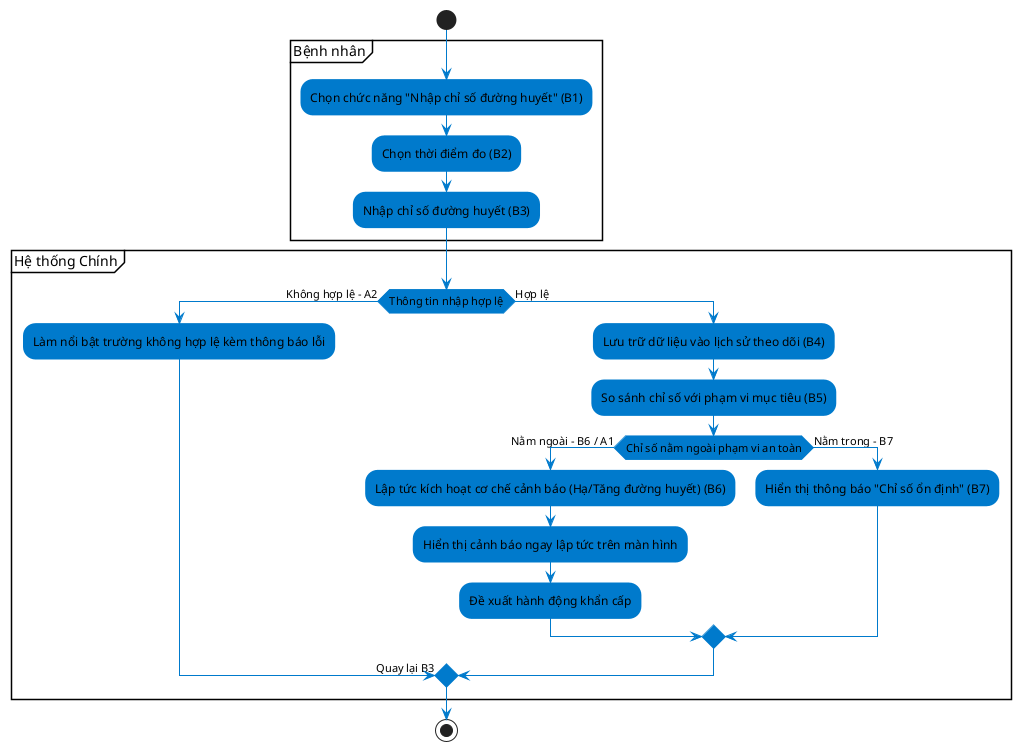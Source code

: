 @startuml
skinparam activity {
  FontName Arial
  BackgroundColor #007ACC
  BorderColor #007ACC
  ArrowColor #007ACC
}
skinparam swimlane {
  BorderColor #007ACC
  BackgroundColor #E6F3FF
}

start

partition Bệnh nhân {
  :Chọn chức năng "Nhập chỉ số đường huyết" (B1);
  :Chọn thời điểm đo (B2);
  :Nhập chỉ số đường huyết (B3);
}

partition Hệ thống Chính {
  if (Thông tin nhập hợp lệ) then (Không hợp lệ - A2)
    :Làm nổi bật trường không hợp lệ kèm thông báo lỗi;
    -> Quay lại B3;
  else (Hợp lệ)
    :Lưu trữ dữ liệu vào lịch sử theo dõi (B4);
    :So sánh chỉ số với phạm vi mục tiêu (B5);
    
    if (Chỉ số nằm ngoài phạm vi an toàn) then (Nằm ngoài - B6 / A1)
      :Lập tức kích hoạt cơ chế cảnh báo (Hạ/Tăng đường huyết) (B6);
      :Hiển thị cảnh báo ngay lập tức trên màn hình;
      :Đề xuất hành động khẩn cấp;
    else (Nằm trong - B7)
      :Hiển thị thông báo "Chỉ số ổn định" (B7);
    endif
  endif
}

stop
@enduml